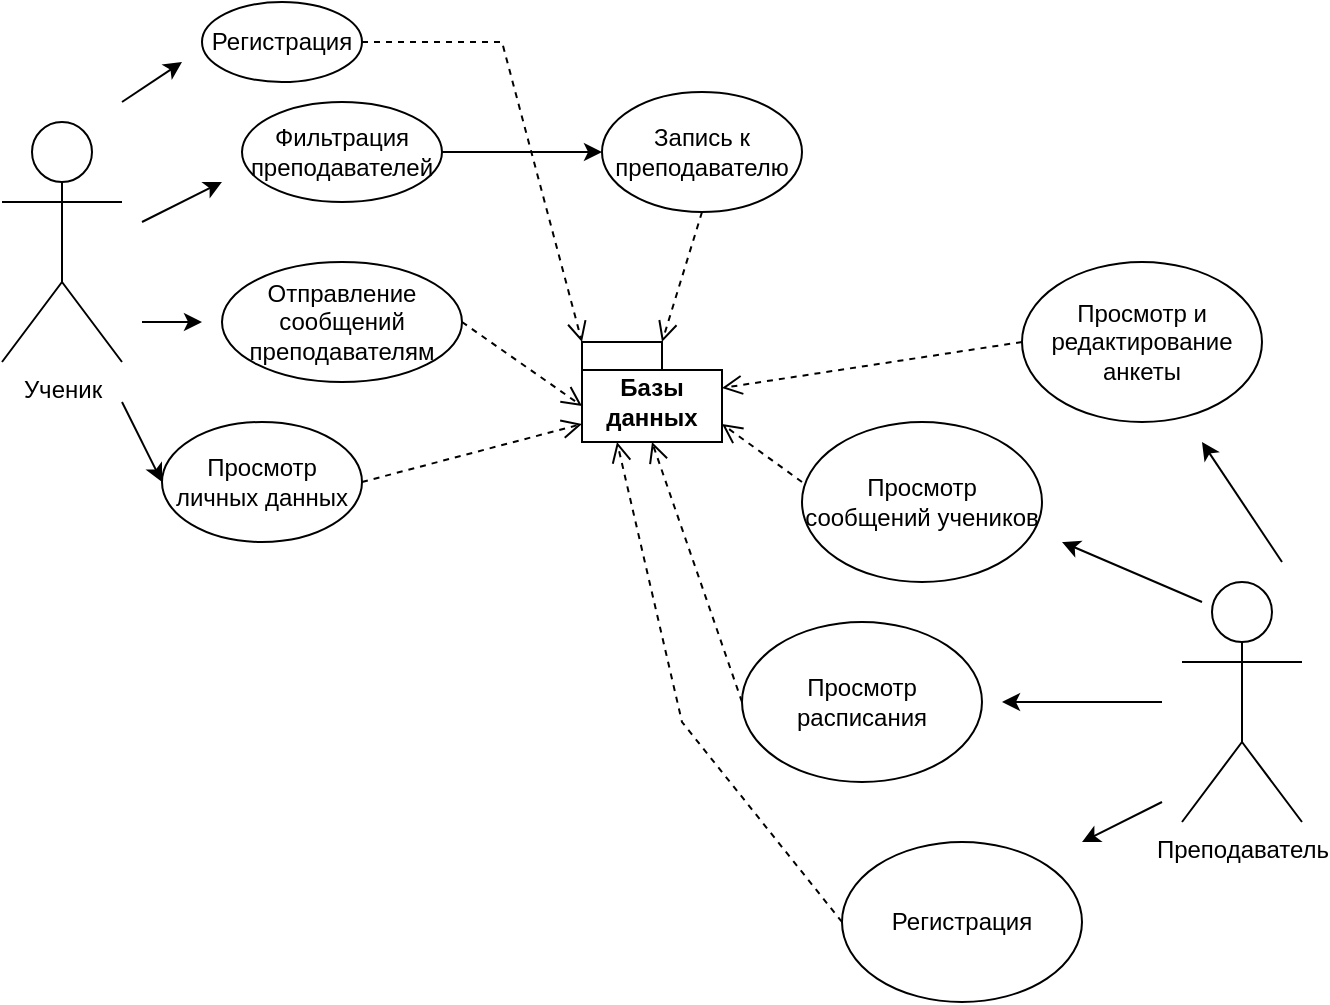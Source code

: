 <mxfile version="22.0.8" type="device">
  <diagram name="Page-1" id="0783ab3e-0a74-02c8-0abd-f7b4e66b4bec">
    <mxGraphModel dx="1267" dy="510" grid="1" gridSize="10" guides="1" tooltips="1" connect="1" arrows="1" fold="1" page="1" pageScale="1" pageWidth="3300" pageHeight="4681" background="none" math="0" shadow="0">
      <root>
        <mxCell id="0" />
        <mxCell id="1" parent="0" />
        <mxCell id="iyMVz6QgS8OHbrHsy0Ae-1" value="Ученик" style="shape=umlActor;verticalLabelPosition=bottom;verticalAlign=top;html=1;outlineConnect=0;" vertex="1" parent="1">
          <mxGeometry x="410" y="200" width="60" height="120" as="geometry" />
        </mxCell>
        <mxCell id="iyMVz6QgS8OHbrHsy0Ae-5" value="Регистрация" style="ellipse;whiteSpace=wrap;html=1;" vertex="1" parent="1">
          <mxGeometry x="510" y="140" width="80" height="40" as="geometry" />
        </mxCell>
        <mxCell id="iyMVz6QgS8OHbrHsy0Ae-6" value="Фильтрация преподавателей" style="ellipse;whiteSpace=wrap;html=1;" vertex="1" parent="1">
          <mxGeometry x="530" y="190" width="100" height="50" as="geometry" />
        </mxCell>
        <mxCell id="iyMVz6QgS8OHbrHsy0Ae-7" value="Отправление сообщений преподавателям" style="ellipse;whiteSpace=wrap;html=1;" vertex="1" parent="1">
          <mxGeometry x="520" y="270" width="120" height="60" as="geometry" />
        </mxCell>
        <mxCell id="iyMVz6QgS8OHbrHsy0Ae-8" value="Просмотр личных данных" style="ellipse;whiteSpace=wrap;html=1;" vertex="1" parent="1">
          <mxGeometry x="490" y="350" width="100" height="60" as="geometry" />
        </mxCell>
        <mxCell id="iyMVz6QgS8OHbrHsy0Ae-9" value="Запись к преподавателю" style="ellipse;whiteSpace=wrap;html=1;" vertex="1" parent="1">
          <mxGeometry x="710" y="185" width="100" height="60" as="geometry" />
        </mxCell>
        <mxCell id="iyMVz6QgS8OHbrHsy0Ae-17" value="" style="endArrow=classic;html=1;rounded=0;entryX=0;entryY=0.5;entryDx=0;entryDy=0;" edge="1" parent="1" target="iyMVz6QgS8OHbrHsy0Ae-8">
          <mxGeometry width="50" height="50" relative="1" as="geometry">
            <mxPoint x="470" y="340" as="sourcePoint" />
            <mxPoint x="440" y="380" as="targetPoint" />
          </mxGeometry>
        </mxCell>
        <mxCell id="iyMVz6QgS8OHbrHsy0Ae-18" value="" style="endArrow=classic;html=1;rounded=0;" edge="1" parent="1">
          <mxGeometry width="50" height="50" relative="1" as="geometry">
            <mxPoint x="480" y="300" as="sourcePoint" />
            <mxPoint x="510" y="300" as="targetPoint" />
          </mxGeometry>
        </mxCell>
        <mxCell id="iyMVz6QgS8OHbrHsy0Ae-19" value="" style="endArrow=classic;html=1;rounded=0;" edge="1" parent="1">
          <mxGeometry width="50" height="50" relative="1" as="geometry">
            <mxPoint x="480" y="250" as="sourcePoint" />
            <mxPoint x="520" y="230" as="targetPoint" />
          </mxGeometry>
        </mxCell>
        <mxCell id="iyMVz6QgS8OHbrHsy0Ae-20" value="" style="endArrow=classic;html=1;rounded=0;" edge="1" parent="1">
          <mxGeometry width="50" height="50" relative="1" as="geometry">
            <mxPoint x="470" y="190" as="sourcePoint" />
            <mxPoint x="500" y="170" as="targetPoint" />
          </mxGeometry>
        </mxCell>
        <mxCell id="iyMVz6QgS8OHbrHsy0Ae-21" value="" style="endArrow=classic;html=1;rounded=0;exitX=1;exitY=0.5;exitDx=0;exitDy=0;entryX=0;entryY=0.5;entryDx=0;entryDy=0;" edge="1" parent="1" source="iyMVz6QgS8OHbrHsy0Ae-6" target="iyMVz6QgS8OHbrHsy0Ae-9">
          <mxGeometry width="50" height="50" relative="1" as="geometry">
            <mxPoint x="660" y="280" as="sourcePoint" />
            <mxPoint x="750" y="290" as="targetPoint" />
          </mxGeometry>
        </mxCell>
        <mxCell id="iyMVz6QgS8OHbrHsy0Ae-22" value="Преподаватель" style="shape=umlActor;verticalLabelPosition=bottom;verticalAlign=top;html=1;outlineConnect=0;" vertex="1" parent="1">
          <mxGeometry x="1000" y="430" width="60" height="120" as="geometry" />
        </mxCell>
        <mxCell id="iyMVz6QgS8OHbrHsy0Ae-23" value="Просмотр сообщений учеников" style="ellipse;whiteSpace=wrap;html=1;" vertex="1" parent="1">
          <mxGeometry x="810" y="350" width="120" height="80" as="geometry" />
        </mxCell>
        <mxCell id="iyMVz6QgS8OHbrHsy0Ae-24" value="Просмотр расписания" style="ellipse;whiteSpace=wrap;html=1;" vertex="1" parent="1">
          <mxGeometry x="780" y="450" width="120" height="80" as="geometry" />
        </mxCell>
        <mxCell id="iyMVz6QgS8OHbrHsy0Ae-25" value="Регистрация" style="ellipse;whiteSpace=wrap;html=1;" vertex="1" parent="1">
          <mxGeometry x="830" y="560" width="120" height="80" as="geometry" />
        </mxCell>
        <mxCell id="iyMVz6QgS8OHbrHsy0Ae-26" value="Просмотр и редактирование анкеты" style="ellipse;whiteSpace=wrap;html=1;" vertex="1" parent="1">
          <mxGeometry x="920" y="270" width="120" height="80" as="geometry" />
        </mxCell>
        <mxCell id="iyMVz6QgS8OHbrHsy0Ae-27" value="" style="endArrow=classic;html=1;rounded=0;" edge="1" parent="1">
          <mxGeometry width="50" height="50" relative="1" as="geometry">
            <mxPoint x="1050" y="420" as="sourcePoint" />
            <mxPoint x="1010" y="360" as="targetPoint" />
          </mxGeometry>
        </mxCell>
        <mxCell id="iyMVz6QgS8OHbrHsy0Ae-28" value="" style="endArrow=classic;html=1;rounded=0;" edge="1" parent="1">
          <mxGeometry width="50" height="50" relative="1" as="geometry">
            <mxPoint x="1010" y="440" as="sourcePoint" />
            <mxPoint x="940" y="410" as="targetPoint" />
          </mxGeometry>
        </mxCell>
        <mxCell id="iyMVz6QgS8OHbrHsy0Ae-29" value="" style="endArrow=classic;html=1;rounded=0;" edge="1" parent="1">
          <mxGeometry width="50" height="50" relative="1" as="geometry">
            <mxPoint x="990" y="490" as="sourcePoint" />
            <mxPoint x="910" y="490" as="targetPoint" />
          </mxGeometry>
        </mxCell>
        <mxCell id="iyMVz6QgS8OHbrHsy0Ae-30" value="" style="endArrow=classic;html=1;rounded=0;" edge="1" parent="1">
          <mxGeometry width="50" height="50" relative="1" as="geometry">
            <mxPoint x="990" y="540" as="sourcePoint" />
            <mxPoint x="950" y="560" as="targetPoint" />
          </mxGeometry>
        </mxCell>
        <mxCell id="iyMVz6QgS8OHbrHsy0Ae-40" value="Базы данных" style="shape=folder;fontStyle=1;spacingTop=10;tabWidth=40;tabHeight=14;tabPosition=left;html=1;whiteSpace=wrap;" vertex="1" parent="1">
          <mxGeometry x="700" y="310" width="70" height="50" as="geometry" />
        </mxCell>
        <mxCell id="iyMVz6QgS8OHbrHsy0Ae-41" value="" style="html=1;verticalAlign=bottom;endArrow=open;dashed=1;endSize=8;curved=0;rounded=0;entryX=0;entryY=0;entryDx=70;entryDy=41;entryPerimeter=0;" edge="1" parent="1" target="iyMVz6QgS8OHbrHsy0Ae-40">
          <mxGeometry relative="1" as="geometry">
            <mxPoint x="810" y="380" as="sourcePoint" />
            <mxPoint x="730" y="380" as="targetPoint" />
          </mxGeometry>
        </mxCell>
        <mxCell id="iyMVz6QgS8OHbrHsy0Ae-42" value="" style="html=1;verticalAlign=bottom;endArrow=open;dashed=1;endSize=8;curved=0;rounded=0;exitX=1;exitY=0.5;exitDx=0;exitDy=0;entryX=0;entryY=0;entryDx=0;entryDy=32;entryPerimeter=0;" edge="1" parent="1" source="iyMVz6QgS8OHbrHsy0Ae-7" target="iyMVz6QgS8OHbrHsy0Ae-40">
          <mxGeometry relative="1" as="geometry">
            <mxPoint x="680" y="440" as="sourcePoint" />
            <mxPoint x="600" y="440" as="targetPoint" />
          </mxGeometry>
        </mxCell>
        <mxCell id="iyMVz6QgS8OHbrHsy0Ae-43" value="" style="html=1;verticalAlign=bottom;endArrow=open;dashed=1;endSize=8;curved=0;rounded=0;exitX=0.5;exitY=1;exitDx=0;exitDy=0;entryX=0;entryY=0;entryDx=40;entryDy=0;entryPerimeter=0;" edge="1" parent="1" source="iyMVz6QgS8OHbrHsy0Ae-9" target="iyMVz6QgS8OHbrHsy0Ae-40">
          <mxGeometry relative="1" as="geometry">
            <mxPoint x="860" y="290" as="sourcePoint" />
            <mxPoint x="780" y="290" as="targetPoint" />
          </mxGeometry>
        </mxCell>
        <mxCell id="iyMVz6QgS8OHbrHsy0Ae-44" value="" style="html=1;verticalAlign=bottom;endArrow=open;dashed=1;endSize=8;curved=0;rounded=0;exitX=0;exitY=0.5;exitDx=0;exitDy=0;entryX=0.5;entryY=1;entryDx=0;entryDy=0;entryPerimeter=0;" edge="1" parent="1" source="iyMVz6QgS8OHbrHsy0Ae-24" target="iyMVz6QgS8OHbrHsy0Ae-40">
          <mxGeometry relative="1" as="geometry">
            <mxPoint x="780" y="480" as="sourcePoint" />
            <mxPoint x="700" y="480" as="targetPoint" />
          </mxGeometry>
        </mxCell>
        <mxCell id="iyMVz6QgS8OHbrHsy0Ae-46" value="" style="html=1;verticalAlign=bottom;endArrow=open;dashed=1;endSize=8;curved=0;rounded=0;exitX=0;exitY=0.5;exitDx=0;exitDy=0;entryX=0;entryY=0;entryDx=70;entryDy=23;entryPerimeter=0;" edge="1" parent="1" source="iyMVz6QgS8OHbrHsy0Ae-26" target="iyMVz6QgS8OHbrHsy0Ae-40">
          <mxGeometry relative="1" as="geometry">
            <mxPoint x="900" y="310" as="sourcePoint" />
            <mxPoint x="820" y="310" as="targetPoint" />
          </mxGeometry>
        </mxCell>
        <mxCell id="iyMVz6QgS8OHbrHsy0Ae-47" value="" style="html=1;verticalAlign=bottom;endArrow=open;dashed=1;endSize=8;curved=0;rounded=0;exitX=0;exitY=0.5;exitDx=0;exitDy=0;entryX=0.25;entryY=1;entryDx=0;entryDy=0;entryPerimeter=0;" edge="1" parent="1" source="iyMVz6QgS8OHbrHsy0Ae-25" target="iyMVz6QgS8OHbrHsy0Ae-40">
          <mxGeometry relative="1" as="geometry">
            <mxPoint x="780" y="600" as="sourcePoint" />
            <mxPoint x="700" y="600" as="targetPoint" />
            <Array as="points">
              <mxPoint x="750" y="500" />
            </Array>
          </mxGeometry>
        </mxCell>
        <mxCell id="iyMVz6QgS8OHbrHsy0Ae-48" value="" style="html=1;verticalAlign=bottom;endArrow=open;dashed=1;endSize=8;curved=0;rounded=0;exitX=1;exitY=0.5;exitDx=0;exitDy=0;entryX=0;entryY=0;entryDx=0;entryDy=41;entryPerimeter=0;" edge="1" parent="1" source="iyMVz6QgS8OHbrHsy0Ae-8" target="iyMVz6QgS8OHbrHsy0Ae-40">
          <mxGeometry relative="1" as="geometry">
            <mxPoint x="550" y="470" as="sourcePoint" />
            <mxPoint x="470" y="470" as="targetPoint" />
          </mxGeometry>
        </mxCell>
        <mxCell id="iyMVz6QgS8OHbrHsy0Ae-49" value="" style="html=1;verticalAlign=bottom;endArrow=open;dashed=1;endSize=8;curved=0;rounded=0;exitX=1;exitY=0.5;exitDx=0;exitDy=0;entryX=0;entryY=0;entryDx=0;entryDy=0;entryPerimeter=0;" edge="1" parent="1" source="iyMVz6QgS8OHbrHsy0Ae-5" target="iyMVz6QgS8OHbrHsy0Ae-40">
          <mxGeometry relative="1" as="geometry">
            <mxPoint x="710" y="130" as="sourcePoint" />
            <mxPoint x="630" y="130" as="targetPoint" />
            <Array as="points">
              <mxPoint x="660" y="160" />
            </Array>
          </mxGeometry>
        </mxCell>
      </root>
    </mxGraphModel>
  </diagram>
</mxfile>

